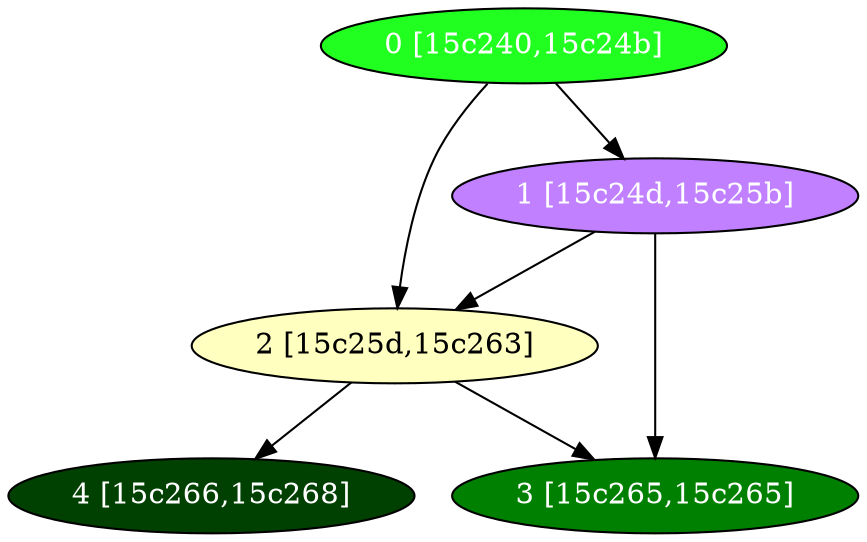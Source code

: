 diGraph libnss3{
	libnss3_0  [style=filled fillcolor="#20FF20" fontcolor="#ffffff" shape=oval label="0 [15c240,15c24b]"]
	libnss3_1  [style=filled fillcolor="#C080FF" fontcolor="#ffffff" shape=oval label="1 [15c24d,15c25b]"]
	libnss3_2  [style=filled fillcolor="#FFFFC0" fontcolor="#000000" shape=oval label="2 [15c25d,15c263]"]
	libnss3_3  [style=filled fillcolor="#008000" fontcolor="#ffffff" shape=oval label="3 [15c265,15c265]"]
	libnss3_4  [style=filled fillcolor="#004000" fontcolor="#ffffff" shape=oval label="4 [15c266,15c268]"]

	libnss3_0 -> libnss3_1
	libnss3_0 -> libnss3_2
	libnss3_1 -> libnss3_2
	libnss3_1 -> libnss3_3
	libnss3_2 -> libnss3_3
	libnss3_2 -> libnss3_4
}